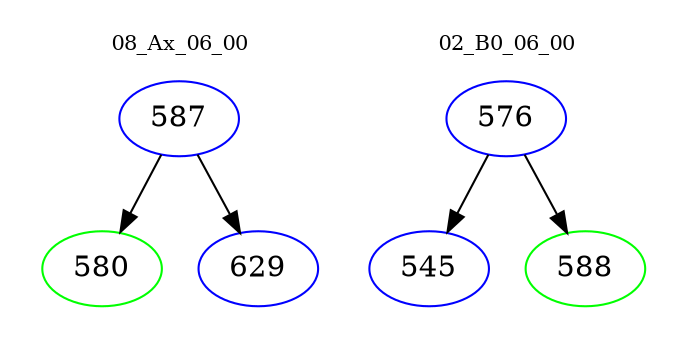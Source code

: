 digraph{
subgraph cluster_0 {
color = white
label = "08_Ax_06_00";
fontsize=10;
T0_587 [label="587", color="blue"]
T0_587 -> T0_580 [color="black"]
T0_580 [label="580", color="green"]
T0_587 -> T0_629 [color="black"]
T0_629 [label="629", color="blue"]
}
subgraph cluster_1 {
color = white
label = "02_B0_06_00";
fontsize=10;
T1_576 [label="576", color="blue"]
T1_576 -> T1_545 [color="black"]
T1_545 [label="545", color="blue"]
T1_576 -> T1_588 [color="black"]
T1_588 [label="588", color="green"]
}
}
